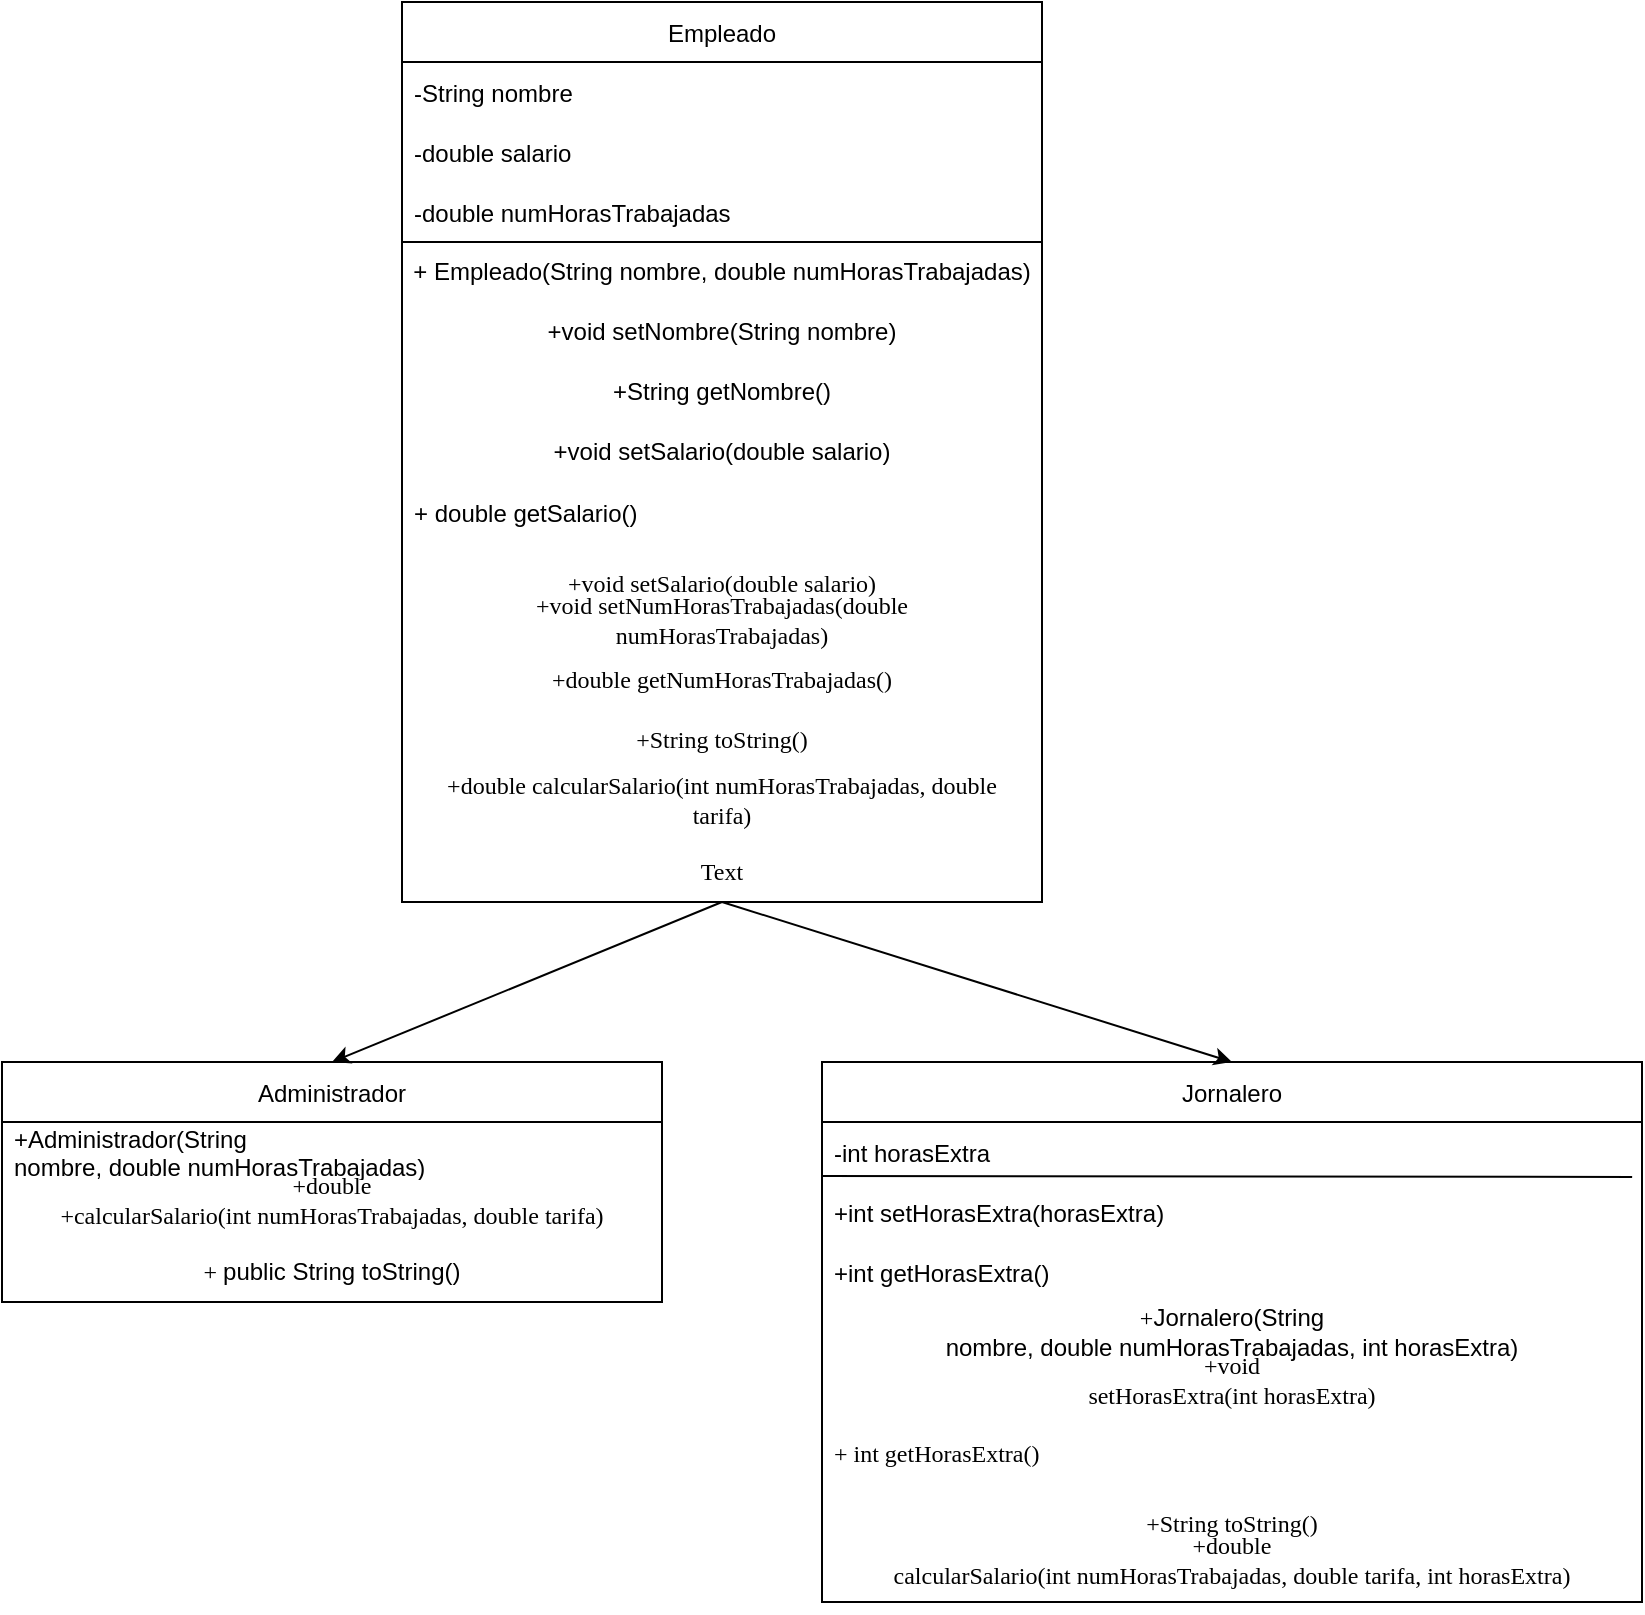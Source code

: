 <mxfile version="15.5.9" type="github">
  <diagram id="xTUGB7p3_omPBzjIi3sy" name="Page-1">
    <mxGraphModel dx="1314" dy="529" grid="1" gridSize="10" guides="1" tooltips="1" connect="1" arrows="1" fold="1" page="1" pageScale="1" pageWidth="850" pageHeight="1100" math="0" shadow="0">
      <root>
        <mxCell id="0" />
        <mxCell id="1" parent="0" />
        <mxCell id="VnJcrbIUjHWHnTCe0xU6-1" value="Empleado" style="swimlane;fontStyle=0;childLayout=stackLayout;horizontal=1;startSize=30;horizontalStack=0;resizeParent=1;resizeParentMax=0;resizeLast=0;collapsible=1;marginBottom=0;" vertex="1" parent="1">
          <mxGeometry x="320" y="20" width="320" height="450" as="geometry" />
        </mxCell>
        <mxCell id="VnJcrbIUjHWHnTCe0xU6-2" value="-String nombre" style="text;strokeColor=none;fillColor=none;align=left;verticalAlign=middle;spacingLeft=4;spacingRight=4;overflow=hidden;points=[[0,0.5],[1,0.5]];portConstraint=eastwest;rotatable=0;" vertex="1" parent="VnJcrbIUjHWHnTCe0xU6-1">
          <mxGeometry y="30" width="320" height="30" as="geometry" />
        </mxCell>
        <mxCell id="VnJcrbIUjHWHnTCe0xU6-3" value="-double salario" style="text;strokeColor=none;fillColor=none;align=left;verticalAlign=middle;spacingLeft=4;spacingRight=4;overflow=hidden;points=[[0,0.5],[1,0.5]];portConstraint=eastwest;rotatable=0;" vertex="1" parent="VnJcrbIUjHWHnTCe0xU6-1">
          <mxGeometry y="60" width="320" height="30" as="geometry" />
        </mxCell>
        <mxCell id="VnJcrbIUjHWHnTCe0xU6-4" value="-double numHorasTrabajadas" style="text;strokeColor=none;fillColor=none;align=left;verticalAlign=middle;spacingLeft=4;spacingRight=4;overflow=hidden;points=[[0,0.5],[1,0.5]];portConstraint=eastwest;rotatable=0;" vertex="1" parent="VnJcrbIUjHWHnTCe0xU6-1">
          <mxGeometry y="90" width="320" height="30" as="geometry" />
        </mxCell>
        <mxCell id="VnJcrbIUjHWHnTCe0xU6-13" value="&lt;span style=&quot;text-align: left&quot;&gt;+ Empleado(String nombre, double numHorasTrabajadas)&lt;/span&gt;" style="text;html=1;strokeColor=none;fillColor=none;align=center;verticalAlign=middle;whiteSpace=wrap;rounded=0;" vertex="1" parent="VnJcrbIUjHWHnTCe0xU6-1">
          <mxGeometry y="120" width="320" height="30" as="geometry" />
        </mxCell>
        <mxCell id="VnJcrbIUjHWHnTCe0xU6-14" value="" style="endArrow=none;html=1;rounded=0;exitX=0;exitY=0;exitDx=0;exitDy=0;entryX=1;entryY=0;entryDx=0;entryDy=0;" edge="1" parent="VnJcrbIUjHWHnTCe0xU6-1" source="VnJcrbIUjHWHnTCe0xU6-13" target="VnJcrbIUjHWHnTCe0xU6-13">
          <mxGeometry width="50" height="50" relative="1" as="geometry">
            <mxPoint x="80" y="210" as="sourcePoint" />
            <mxPoint x="130" y="160" as="targetPoint" />
          </mxGeometry>
        </mxCell>
        <mxCell id="VnJcrbIUjHWHnTCe0xU6-15" value="+void setNombre(String nombre)" style="text;html=1;strokeColor=none;fillColor=none;align=center;verticalAlign=middle;whiteSpace=wrap;rounded=0;" vertex="1" parent="VnJcrbIUjHWHnTCe0xU6-1">
          <mxGeometry y="150" width="320" height="30" as="geometry" />
        </mxCell>
        <mxCell id="VnJcrbIUjHWHnTCe0xU6-16" value="+String getNombre()" style="text;html=1;strokeColor=none;fillColor=none;align=center;verticalAlign=middle;whiteSpace=wrap;rounded=0;" vertex="1" parent="VnJcrbIUjHWHnTCe0xU6-1">
          <mxGeometry y="180" width="320" height="30" as="geometry" />
        </mxCell>
        <mxCell id="VnJcrbIUjHWHnTCe0xU6-17" value="+void setSalario(double salario)" style="text;html=1;strokeColor=none;fillColor=none;align=center;verticalAlign=middle;whiteSpace=wrap;rounded=0;" vertex="1" parent="VnJcrbIUjHWHnTCe0xU6-1">
          <mxGeometry y="210" width="320" height="30" as="geometry" />
        </mxCell>
        <mxCell id="VnJcrbIUjHWHnTCe0xU6-18" value="+ double getSalario()" style="text;strokeColor=none;fillColor=none;align=left;verticalAlign=middle;spacingLeft=4;spacingRight=4;overflow=hidden;points=[[0,0.5],[1,0.5]];portConstraint=eastwest;rotatable=0;" vertex="1" parent="VnJcrbIUjHWHnTCe0xU6-1">
          <mxGeometry y="240" width="320" height="30" as="geometry" />
        </mxCell>
        <mxCell id="VnJcrbIUjHWHnTCe0xU6-19" value="&lt;p class=&quot;MsoNormal&quot; style=&quot;margin-bottom: 0cm ; line-height: normal&quot;&gt;&lt;span lang=&quot;EN-US&quot;&gt;&lt;font face=&quot;Tahoma&quot; style=&quot;font-size: 12px&quot;&gt;+void setSalario(double salario)&lt;/font&gt;&lt;/span&gt;&lt;/p&gt;" style="text;html=1;strokeColor=none;fillColor=none;align=center;verticalAlign=middle;whiteSpace=wrap;rounded=0;" vertex="1" parent="VnJcrbIUjHWHnTCe0xU6-1">
          <mxGeometry y="270" width="320" height="30" as="geometry" />
        </mxCell>
        <mxCell id="VnJcrbIUjHWHnTCe0xU6-20" value="&lt;font style=&quot;font-size: 12px&quot;&gt;+void setNumHorasTrabajadas(double&lt;br&gt;numHorasTrabajadas)&lt;/font&gt;&lt;p class=&quot;MsoNormal&quot; style=&quot;margin-bottom: 0cm ; line-height: normal&quot;&gt;&lt;span style=&quot;font-size: 12.0pt ; font-family: &amp;#34;segoe ui&amp;#34; , sans-serif&quot;&gt;&lt;/span&gt;&lt;/p&gt;" style="text;html=1;strokeColor=none;fillColor=none;align=center;verticalAlign=middle;whiteSpace=wrap;rounded=0;fontFamily=Tahoma;fontSize=12;" vertex="1" parent="VnJcrbIUjHWHnTCe0xU6-1">
          <mxGeometry y="300" width="320" height="30" as="geometry" />
        </mxCell>
        <mxCell id="VnJcrbIUjHWHnTCe0xU6-22" value="+&lt;span&gt;double getNumHorasTrabajadas()&lt;/span&gt;&lt;p class=&quot;MsoNormal&quot;&gt;&lt;/p&gt;" style="text;html=1;strokeColor=none;fillColor=none;align=center;verticalAlign=middle;whiteSpace=wrap;rounded=0;fontFamily=Tahoma;fontSize=12;" vertex="1" parent="VnJcrbIUjHWHnTCe0xU6-1">
          <mxGeometry y="330" width="320" height="30" as="geometry" />
        </mxCell>
        <mxCell id="VnJcrbIUjHWHnTCe0xU6-23" value="+&lt;span&gt;String toString()&lt;/span&gt;&lt;p class=&quot;MsoNormal&quot;&gt;&lt;/p&gt;" style="text;html=1;strokeColor=none;fillColor=none;align=center;verticalAlign=middle;whiteSpace=wrap;rounded=0;fontFamily=Tahoma;fontSize=12;" vertex="1" parent="VnJcrbIUjHWHnTCe0xU6-1">
          <mxGeometry y="360" width="320" height="30" as="geometry" />
        </mxCell>
        <mxCell id="VnJcrbIUjHWHnTCe0xU6-24" value="+&lt;span&gt;double calcularSalario(int numHorasTrabajadas, double&lt;br/&gt;tarifa)&lt;/span&gt;&lt;p class=&quot;MsoNormal&quot;&gt;&lt;/p&gt;" style="text;html=1;strokeColor=none;fillColor=none;align=center;verticalAlign=middle;whiteSpace=wrap;rounded=0;fontFamily=Tahoma;fontSize=12;" vertex="1" parent="VnJcrbIUjHWHnTCe0xU6-1">
          <mxGeometry y="390" width="320" height="30" as="geometry" />
        </mxCell>
        <mxCell id="VnJcrbIUjHWHnTCe0xU6-25" value="Text" style="text;html=1;strokeColor=none;fillColor=none;align=center;verticalAlign=middle;whiteSpace=wrap;rounded=0;fontFamily=Tahoma;fontSize=12;" vertex="1" parent="VnJcrbIUjHWHnTCe0xU6-1">
          <mxGeometry y="420" width="320" height="30" as="geometry" />
        </mxCell>
        <mxCell id="VnJcrbIUjHWHnTCe0xU6-5" value="Jornalero" style="swimlane;fontStyle=0;childLayout=stackLayout;horizontal=1;startSize=30;horizontalStack=0;resizeParent=1;resizeParentMax=0;resizeLast=0;collapsible=1;marginBottom=0;" vertex="1" parent="1">
          <mxGeometry x="530" y="550" width="410" height="270" as="geometry" />
        </mxCell>
        <mxCell id="VnJcrbIUjHWHnTCe0xU6-6" value="-int horasExtra" style="text;strokeColor=none;fillColor=none;align=left;verticalAlign=middle;spacingLeft=4;spacingRight=4;overflow=hidden;points=[[0,0.5],[1,0.5]];portConstraint=eastwest;rotatable=0;" vertex="1" parent="VnJcrbIUjHWHnTCe0xU6-5">
          <mxGeometry y="30" width="410" height="30" as="geometry" />
        </mxCell>
        <mxCell id="VnJcrbIUjHWHnTCe0xU6-7" value="+int setHorasExtra(horasExtra)" style="text;strokeColor=none;fillColor=none;align=left;verticalAlign=middle;spacingLeft=4;spacingRight=4;overflow=hidden;points=[[0,0.5],[1,0.5]];portConstraint=eastwest;rotatable=0;" vertex="1" parent="VnJcrbIUjHWHnTCe0xU6-5">
          <mxGeometry y="60" width="410" height="30" as="geometry" />
        </mxCell>
        <mxCell id="VnJcrbIUjHWHnTCe0xU6-8" value="+int getHorasExtra()" style="text;strokeColor=none;fillColor=none;align=left;verticalAlign=middle;spacingLeft=4;spacingRight=4;overflow=hidden;points=[[0,0.5],[1,0.5]];portConstraint=eastwest;rotatable=0;" vertex="1" parent="VnJcrbIUjHWHnTCe0xU6-5">
          <mxGeometry y="90" width="410" height="30" as="geometry" />
        </mxCell>
        <mxCell id="VnJcrbIUjHWHnTCe0xU6-31" value="" style="endArrow=none;html=1;rounded=0;fontFamily=Tahoma;fontSize=12;entryX=0.988;entryY=-0.084;entryDx=0;entryDy=0;entryPerimeter=0;" edge="1" parent="VnJcrbIUjHWHnTCe0xU6-5" target="VnJcrbIUjHWHnTCe0xU6-7">
          <mxGeometry width="50" height="50" relative="1" as="geometry">
            <mxPoint y="57" as="sourcePoint" />
            <mxPoint x="-330" y="-20" as="targetPoint" />
          </mxGeometry>
        </mxCell>
        <mxCell id="VnJcrbIUjHWHnTCe0xU6-32" value="&lt;font style=&quot;font-size: 12px&quot;&gt;+&lt;span style=&quot;line-height: 107% ; font-family: &amp;#34;calibri&amp;#34; , sans-serif&quot;&gt;Jornalero(String&lt;br&gt;nombre, double numHorasTrabajadas, int horasExtra)&lt;/span&gt;&lt;/font&gt;" style="text;html=1;strokeColor=none;fillColor=none;align=center;verticalAlign=middle;whiteSpace=wrap;rounded=0;fontFamily=Tahoma;fontSize=12;" vertex="1" parent="VnJcrbIUjHWHnTCe0xU6-5">
          <mxGeometry y="120" width="410" height="30" as="geometry" />
        </mxCell>
        <mxCell id="VnJcrbIUjHWHnTCe0xU6-33" value="+&lt;span&gt;void&lt;br/&gt;setHorasExtra(int horasExtra)&lt;/span&gt;&lt;p class=&quot;MsoNormal&quot; style=&quot;margin-bottom: 0cm ; line-height: normal&quot;&gt;&lt;/p&gt;" style="text;html=1;strokeColor=none;fillColor=none;align=center;verticalAlign=middle;whiteSpace=wrap;rounded=0;fontFamily=Tahoma;fontSize=12;" vertex="1" parent="VnJcrbIUjHWHnTCe0xU6-5">
          <mxGeometry y="150" width="410" height="30" as="geometry" />
        </mxCell>
        <mxCell id="VnJcrbIUjHWHnTCe0xU6-34" value="+ int getHorasExtra()" style="text;strokeColor=none;fillColor=none;align=left;verticalAlign=middle;spacingLeft=4;spacingRight=4;overflow=hidden;points=[[0,0.5],[1,0.5]];portConstraint=eastwest;rotatable=0;fontFamily=Tahoma;fontSize=12;" vertex="1" parent="VnJcrbIUjHWHnTCe0xU6-5">
          <mxGeometry y="180" width="410" height="30" as="geometry" />
        </mxCell>
        <mxCell id="VnJcrbIUjHWHnTCe0xU6-35" value="&lt;p class=&quot;MsoNormal&quot; style=&quot;margin-bottom: 0cm ; line-height: normal&quot;&gt;+String toString()&lt;/p&gt;" style="text;html=1;strokeColor=none;fillColor=none;align=center;verticalAlign=middle;whiteSpace=wrap;rounded=0;fontFamily=Tahoma;fontSize=12;" vertex="1" parent="VnJcrbIUjHWHnTCe0xU6-5">
          <mxGeometry y="210" width="410" height="30" as="geometry" />
        </mxCell>
        <mxCell id="VnJcrbIUjHWHnTCe0xU6-36" value="+&lt;span&gt;double&lt;br/&gt;calcularSalario(int numHorasTrabajadas, double tarifa, int horasExtra)&lt;/span&gt;&lt;p class=&quot;MsoNormal&quot; style=&quot;margin-bottom: 0cm ; line-height: normal&quot;&gt;&lt;/p&gt;" style="text;html=1;strokeColor=none;fillColor=none;align=center;verticalAlign=middle;whiteSpace=wrap;rounded=0;fontFamily=Tahoma;fontSize=12;" vertex="1" parent="VnJcrbIUjHWHnTCe0xU6-5">
          <mxGeometry y="240" width="410" height="30" as="geometry" />
        </mxCell>
        <mxCell id="VnJcrbIUjHWHnTCe0xU6-9" value="Administrador" style="swimlane;fontStyle=0;childLayout=stackLayout;horizontal=1;startSize=30;horizontalStack=0;resizeParent=1;resizeParentMax=0;resizeLast=0;collapsible=1;marginBottom=0;" vertex="1" parent="1">
          <mxGeometry x="120" y="550" width="330" height="120" as="geometry" />
        </mxCell>
        <mxCell id="VnJcrbIUjHWHnTCe0xU6-12" value="+Administrador(String&#xa;nombre, double numHorasTrabajadas)&#xa;" style="text;strokeColor=none;fillColor=none;align=left;verticalAlign=middle;spacingLeft=4;spacingRight=4;overflow=hidden;points=[[0,0.5],[1,0.5]];portConstraint=eastwest;rotatable=0;" vertex="1" parent="VnJcrbIUjHWHnTCe0xU6-9">
          <mxGeometry y="30" width="330" height="30" as="geometry" />
        </mxCell>
        <mxCell id="VnJcrbIUjHWHnTCe0xU6-28" value="+&lt;span&gt;double&lt;br&gt;+calcularSalario(int numHorasTrabajadas, double tarifa)&lt;/span&gt;&lt;p class=&quot;MsoNormal&quot; style=&quot;margin-bottom: 0cm ; line-height: normal&quot;&gt;&lt;/p&gt;" style="text;html=1;strokeColor=none;fillColor=none;align=center;verticalAlign=middle;whiteSpace=wrap;rounded=0;fontFamily=Tahoma;fontSize=12;" vertex="1" parent="VnJcrbIUjHWHnTCe0xU6-9">
          <mxGeometry y="60" width="330" height="30" as="geometry" />
        </mxCell>
        <mxCell id="VnJcrbIUjHWHnTCe0xU6-29" value="&lt;font style=&quot;font-size: 12px&quot;&gt;+&amp;nbsp;&lt;span style=&quot;line-height: 107% ; font-family: &amp;#34;calibri&amp;#34; , sans-serif&quot;&gt;public String toString()&lt;/span&gt;&lt;/font&gt;" style="text;html=1;strokeColor=none;fillColor=none;align=center;verticalAlign=middle;whiteSpace=wrap;rounded=0;fontFamily=Tahoma;fontSize=12;" vertex="1" parent="VnJcrbIUjHWHnTCe0xU6-9">
          <mxGeometry y="90" width="330" height="30" as="geometry" />
        </mxCell>
        <mxCell id="VnJcrbIUjHWHnTCe0xU6-26" value="" style="endArrow=classic;html=1;rounded=0;fontFamily=Tahoma;fontSize=12;exitX=0.5;exitY=1;exitDx=0;exitDy=0;entryX=0.5;entryY=0;entryDx=0;entryDy=0;" edge="1" parent="1" source="VnJcrbIUjHWHnTCe0xU6-25" target="VnJcrbIUjHWHnTCe0xU6-9">
          <mxGeometry width="50" height="50" relative="1" as="geometry">
            <mxPoint x="400" y="520" as="sourcePoint" />
            <mxPoint x="450" y="470" as="targetPoint" />
          </mxGeometry>
        </mxCell>
        <mxCell id="VnJcrbIUjHWHnTCe0xU6-27" value="" style="endArrow=classic;html=1;rounded=0;fontFamily=Tahoma;fontSize=12;entryX=0.5;entryY=0;entryDx=0;entryDy=0;exitX=0.5;exitY=1;exitDx=0;exitDy=0;" edge="1" parent="1" source="VnJcrbIUjHWHnTCe0xU6-25" target="VnJcrbIUjHWHnTCe0xU6-5">
          <mxGeometry width="50" height="50" relative="1" as="geometry">
            <mxPoint x="400" y="520" as="sourcePoint" />
            <mxPoint x="450" y="470" as="targetPoint" />
          </mxGeometry>
        </mxCell>
      </root>
    </mxGraphModel>
  </diagram>
</mxfile>
